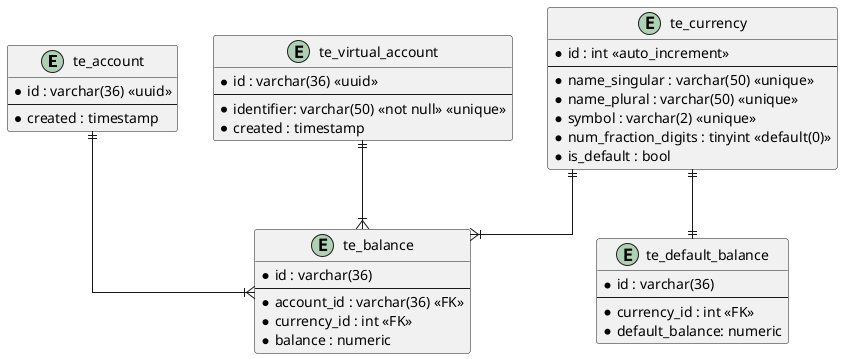 @startuml Database Design

skinparam linetype ortho

entity te_account {
    * id : varchar(36) <<uuid>>
    --
    * created : timestamp
}

entity te_virtual_account {
    * id : varchar(36) <<uuid>>
    --
    * identifier: varchar(50) <<not null>> <<unique>>
    * created : timestamp
}

entity te_currency {
    * id : int <<auto_increment>>
    --
    * name_singular : varchar(50) <<unique>>
    * name_plural : varchar(50) <<unique>>
    * symbol : varchar(2) <<unique>>
    * num_fraction_digits : tinyint <<default(0)>>
    * is_default : bool
}

entity te_default_balance {
    * id : varchar(36)
    --
    * currency_id : int <<FK>>
    * default_balance: numeric
}

entity te_balance {
    * id : varchar(36)
    --
    * account_id : varchar(36) <<FK>>
    * currency_id : int <<FK>>
    * balance : numeric
}

te_account ||--|{ te_balance
te_virtual_account ||--|{ te_balance
te_currency ||--|{ te_balance
te_currency ||--|| te_default_balance
@enduml